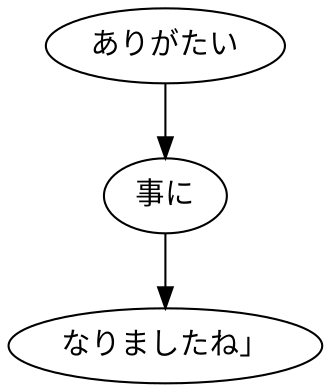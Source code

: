 digraph graph8874 {
	node0 [label="ありがたい"];
	node1 [label="事に"];
	node2 [label="なりましたね」"];
	node0 -> node1;
	node1 -> node2;
}
